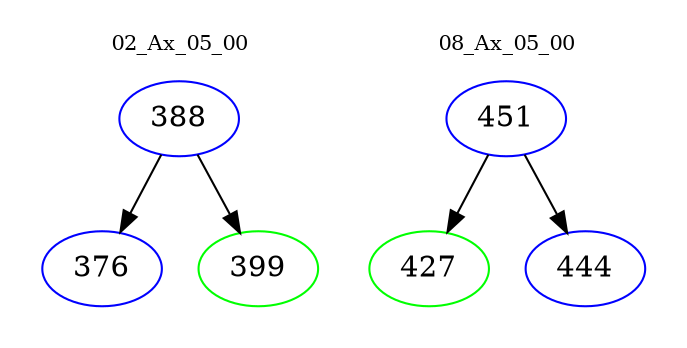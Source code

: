 digraph{
subgraph cluster_0 {
color = white
label = "02_Ax_05_00";
fontsize=10;
T0_388 [label="388", color="blue"]
T0_388 -> T0_376 [color="black"]
T0_376 [label="376", color="blue"]
T0_388 -> T0_399 [color="black"]
T0_399 [label="399", color="green"]
}
subgraph cluster_1 {
color = white
label = "08_Ax_05_00";
fontsize=10;
T1_451 [label="451", color="blue"]
T1_451 -> T1_427 [color="black"]
T1_427 [label="427", color="green"]
T1_451 -> T1_444 [color="black"]
T1_444 [label="444", color="blue"]
}
}
